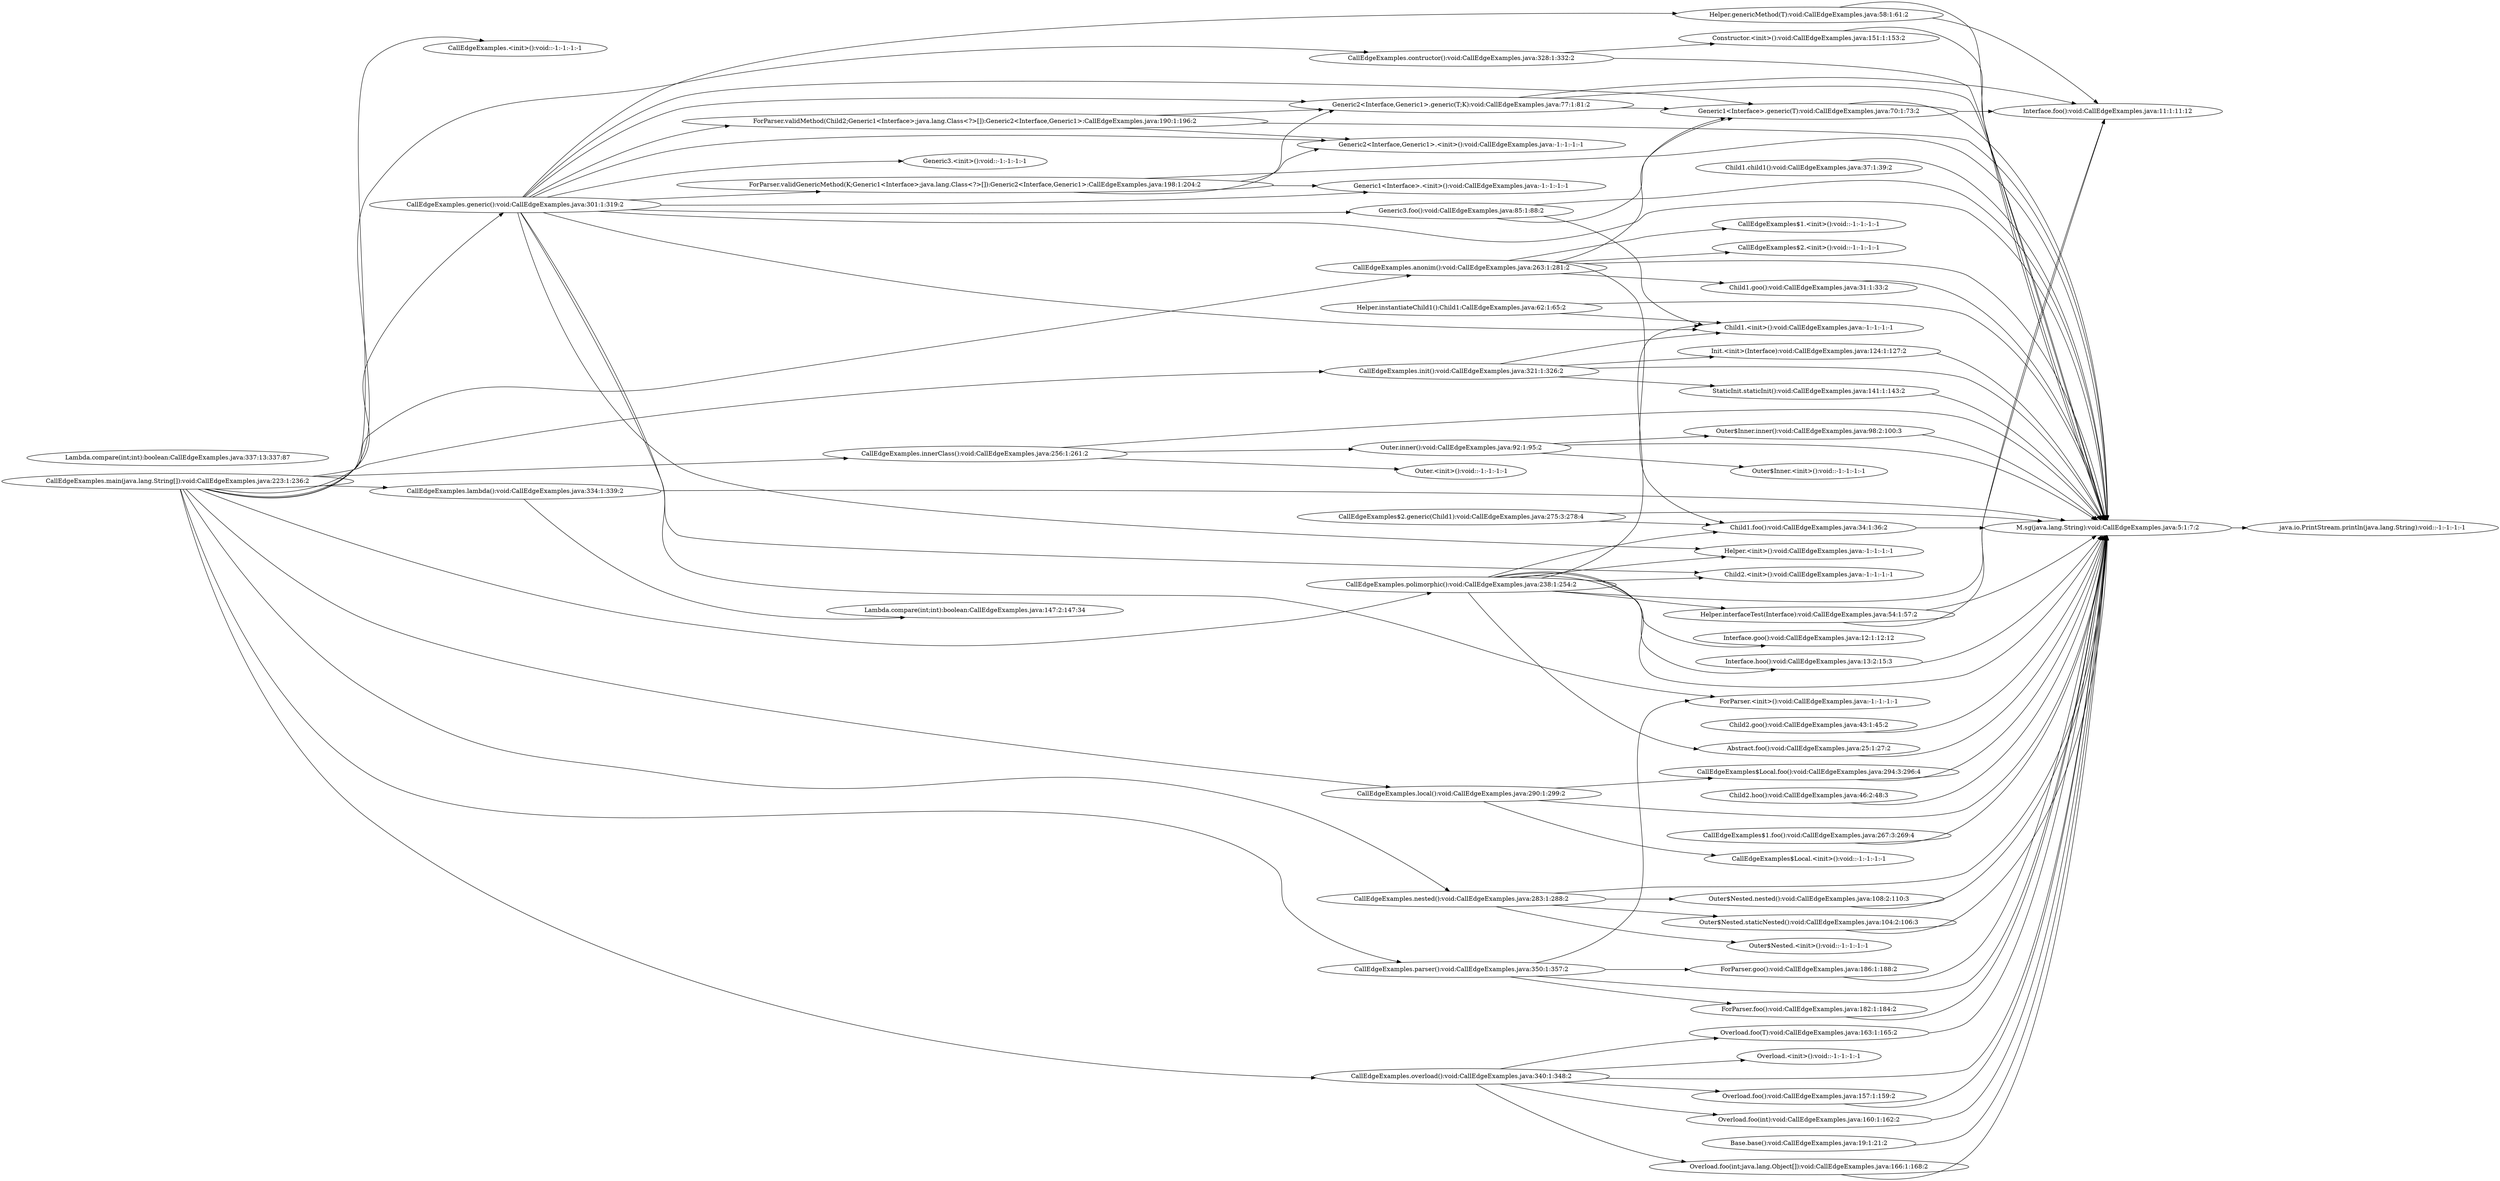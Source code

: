 digraph graphname {
rankdir="LR";
54 [label="CallEdgeExamples$1.<init>():void::-1:-1:-1:-1"]
55 [label="CallEdgeExamples$1.foo():void:CallEdgeExamples.java:267:3:269:4"]
56 [label="CallEdgeExamples$2.<init>():void::-1:-1:-1:-1"]
57 [label="CallEdgeExamples$2.generic(Child1):void:CallEdgeExamples.java:275:3:278:4"]
60 [label="CallEdgeExamples$Local.<init>():void::-1:-1:-1:-1"]
59 [label="CallEdgeExamples$Local.foo():void:CallEdgeExamples.java:294:3:296:4"]
41 [label="CallEdgeExamples.<init>():void::-1:-1:-1:-1"]
44 [label="CallEdgeExamples.anonim():void:CallEdgeExamples.java:263:1:281:2"]
50 [label="CallEdgeExamples.contructor():void:CallEdgeExamples.java:328:1:332:2"]
47 [label="CallEdgeExamples.generic():void:CallEdgeExamples.java:301:1:319:2"]
48 [label="CallEdgeExamples.init():void:CallEdgeExamples.java:321:1:326:2"]
43 [label="CallEdgeExamples.innerClass():void:CallEdgeExamples.java:256:1:261:2"]
63 [label="Lambda.compare(int;int):boolean:CallEdgeExamples.java:337:13:337:87"]
49 [label="CallEdgeExamples.lambda():void:CallEdgeExamples.java:334:1:339:2"]
46 [label="CallEdgeExamples.local():void:CallEdgeExamples.java:290:1:299:2"]
40 [label="CallEdgeExamples.main(java.lang.String[]):void:CallEdgeExamples.java:223:1:236:2"]
45 [label="CallEdgeExamples.nested():void:CallEdgeExamples.java:283:1:288:2"]
51 [label="CallEdgeExamples.overload():void:CallEdgeExamples.java:340:1:348:2"]
52 [label="CallEdgeExamples.parser():void:CallEdgeExamples.java:350:1:357:2"]
42 [label="CallEdgeExamples.polimorphic():void:CallEdgeExamples.java:238:1:254:2"]
6 [label="Abstract.foo():void:CallEdgeExamples.java:25:1:27:2"]
5 [label="Base.base():void:CallEdgeExamples.java:19:1:21:2"]
15 [label="Child1.<init>():void:CallEdgeExamples.java:-1:-1:-1:-1"]
9 [label="Child1.child1():void:CallEdgeExamples.java:37:1:39:2"]
8 [label="Child1.foo():void:CallEdgeExamples.java:34:1:36:2"]
7 [label="Child1.goo():void:CallEdgeExamples.java:31:1:33:2"]
25 [label="Child2.<init>():void:CallEdgeExamples.java:-1:-1:-1:-1"]
10 [label="Child2.goo():void:CallEdgeExamples.java:43:1:45:2"]
11 [label="Child2.hoo():void:CallEdgeExamples.java:46:2:48:3"]
29 [label="Constructor.<init>():void:CallEdgeExamples.java:151:1:153:2"]
62 [label="ForParser.<init>():void:CallEdgeExamples.java:-1:-1:-1:-1"]
34 [label="ForParser.foo():void:CallEdgeExamples.java:182:1:184:2"]
35 [label="ForParser.goo():void:CallEdgeExamples.java:186:1:188:2"]
38 [label="ForParser.validGenericMethod(K;Generic1<Interface>;java.lang.Class<?>[]):Generic2<Interface,Generic1>:CallEdgeExamples.java:198:1:204:2"]
36 [label="ForParser.validMethod(Child2;Generic1<Interface>;java.lang.Class<?>[]):Generic2<Interface,Generic1>:CallEdgeExamples.java:190:1:196:2"]
39 [label="Generic1<Interface>.<init>():void:CallEdgeExamples.java:-1:-1:-1:-1"]
16 [label="Generic1<Interface>.generic(T):void:CallEdgeExamples.java:70:1:73:2"]
37 [label="Generic2<Interface,Generic1>.<init>():void:CallEdgeExamples.java:-1:-1:-1:-1"]
17 [label="Generic2<Interface,Generic1>.generic(T;K):void:CallEdgeExamples.java:77:1:81:2"]
61 [label="Generic3.<init>():void::-1:-1:-1:-1"]
18 [label="Generic3.foo():void:CallEdgeExamples.java:85:1:88:2"]
24 [label="Helper.<init>():void:CallEdgeExamples.java:-1:-1:-1:-1"]
13 [label="Helper.genericMethod(T):void:CallEdgeExamples.java:58:1:61:2"]
14 [label="Helper.instantiateChild1():Child1:CallEdgeExamples.java:62:1:65:2"]
12 [label="Helper.interfaceTest(Interface):void:CallEdgeExamples.java:54:1:57:2"]
26 [label="Init.<init>(Interface):void:CallEdgeExamples.java:124:1:127:2"]
2 [label="Interface.foo():void:CallEdgeExamples.java:11:1:11:12"]
3 [label="Interface.goo():void:CallEdgeExamples.java:12:1:12:12"]
4 [label="Interface.hoo():void:CallEdgeExamples.java:13:2:15:3"]
28 [label="Lambda.compare(int;int):boolean:CallEdgeExamples.java:147:2:147:34"]
0 [label="M.sg(java.lang.String):void:CallEdgeExamples.java:5:1:7:2"]
21 [label="Outer$Inner.<init>():void::-1:-1:-1:-1"]
20 [label="Outer$Inner.inner():void:CallEdgeExamples.java:98:2:100:3"]
58 [label="Outer$Nested.<init>():void::-1:-1:-1:-1"]
23 [label="Outer$Nested.nested():void:CallEdgeExamples.java:108:2:110:3"]
22 [label="Outer$Nested.staticNested():void:CallEdgeExamples.java:104:2:106:3"]
53 [label="Outer.<init>():void::-1:-1:-1:-1"]
19 [label="Outer.inner():void:CallEdgeExamples.java:92:1:95:2"]
64 [label="Overload.<init>():void::-1:-1:-1:-1"]
30 [label="Overload.foo():void:CallEdgeExamples.java:157:1:159:2"]
31 [label="Overload.foo(int):void:CallEdgeExamples.java:160:1:162:2"]
33 [label="Overload.foo(int;java.lang.Object[]):void:CallEdgeExamples.java:166:1:168:2"]
32 [label="Overload.foo(T):void:CallEdgeExamples.java:163:1:165:2"]
27 [label="StaticInit.staticInit():void:CallEdgeExamples.java:141:1:143:2"]
1 [label="java.io.PrintStream.println(java.lang.String):void::-1:-1:-1:-1"]
0 -> 1
4 -> 0
5 -> 0
6 -> 0
7 -> 0
8 -> 0
9 -> 0
10 -> 0
11 -> 0
12 -> 0
12 -> 2
13 -> 0
13 -> 2
14 -> 0
14 -> 15
16 -> 0
16 -> 2
17 -> 0
17 -> 2
17 -> 16
18 -> 0
18 -> 15
18 -> 16
19 -> 0
19 -> 20
19 -> 21
20 -> 0
22 -> 0
23 -> 0
26 -> 0
27 -> 0
29 -> 0
30 -> 0
31 -> 0
32 -> 0
33 -> 0
34 -> 0
35 -> 0
36 -> 0
36 -> 17
36 -> 37
38 -> 0
38 -> 17
38 -> 37
38 -> 39
40 -> 41
40 -> 42
40 -> 43
40 -> 44
40 -> 45
40 -> 46
40 -> 47
40 -> 48
40 -> 49
40 -> 50
40 -> 51
40 -> 52
42 -> 0
42 -> 2
42 -> 3
42 -> 4
42 -> 6
42 -> 8
42 -> 12
42 -> 15
42 -> 24
42 -> 25
43 -> 0
43 -> 19
43 -> 53
44 -> 0
44 -> 7
44 -> 8
44 -> 16
44 -> 54
44 -> 56
45 -> 0
45 -> 22
45 -> 23
45 -> 58
46 -> 0
46 -> 59
46 -> 60
47 -> 0
47 -> 13
47 -> 15
47 -> 16
47 -> 17
47 -> 18
47 -> 24
47 -> 25
47 -> 36
47 -> 37
47 -> 38
47 -> 39
47 -> 61
47 -> 62
48 -> 0
48 -> 15
48 -> 26
48 -> 27
49 -> 0
49 -> 28
50 -> 0
50 -> 29
51 -> 0
51 -> 30
51 -> 31
51 -> 32
51 -> 33
51 -> 64
52 -> 0
52 -> 34
52 -> 35
52 -> 62
55 -> 0
57 -> 0
57 -> 8
59 -> 0
}

